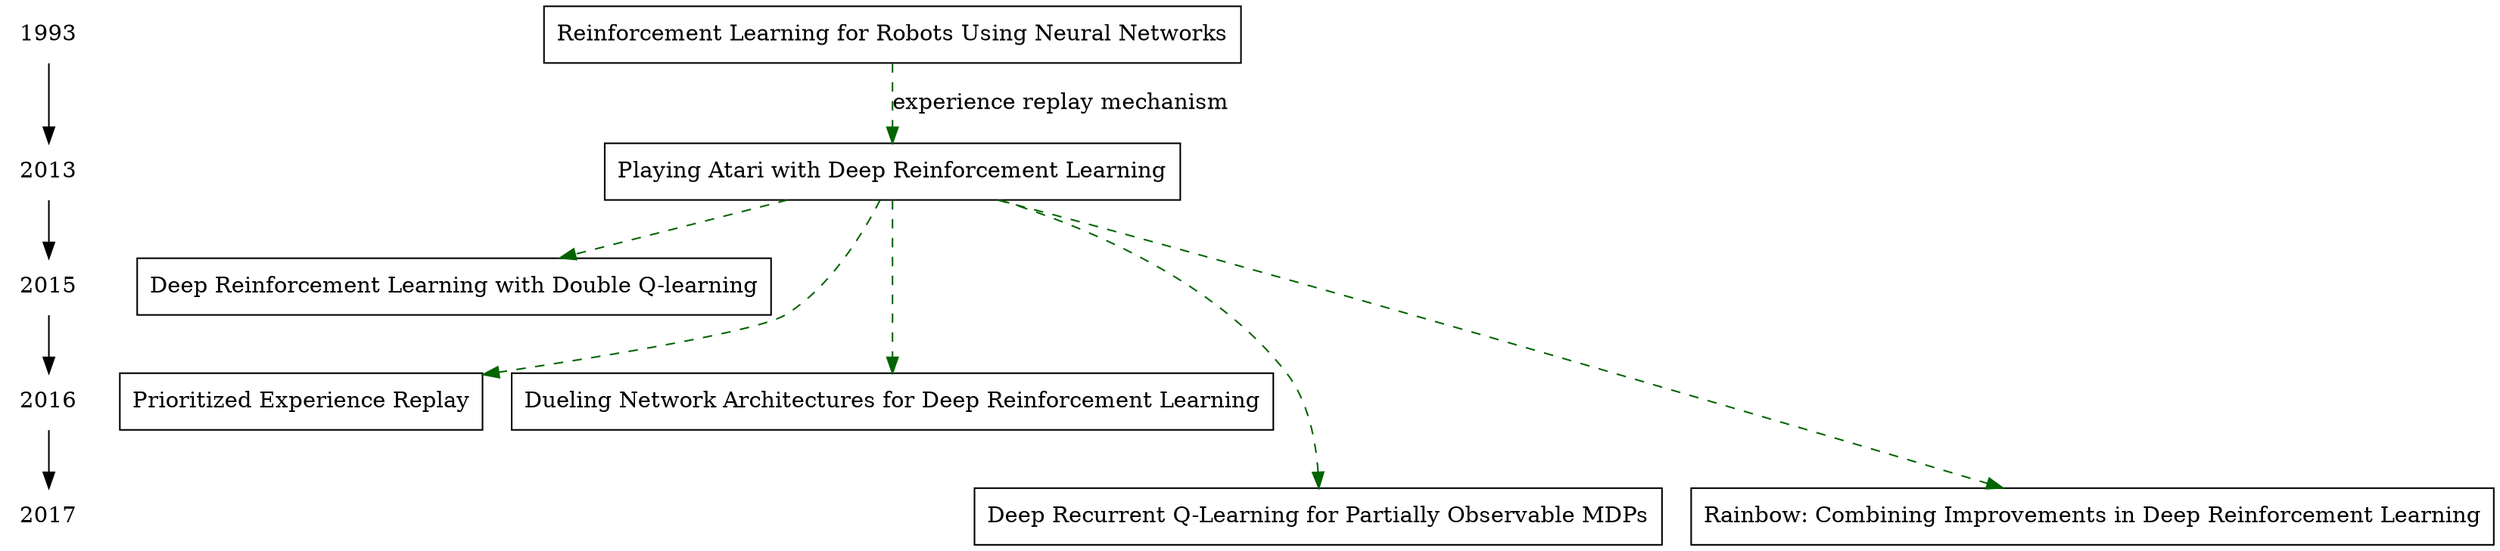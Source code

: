 digraph ML_Math{           //设置分辨率
	{
		node[shape=plaintext]
		"1993"->"2013"->"2015"->"2016"->"2017";
	}
	{
		node[shape=box]
		//1993
		a1993[label="Reinforcement Learning for Robots Using Neural Networks"];
		a2013[label="Playing Atari with Deep Reinforcement Learning"];
		//2015
		a2015[label="Deep Reinforcement Learning with Double Q-learning"]
		//2016
		a2016[label="Prioritized Experience Replay"]
		b2016[label="Dueling Network Architectures for Deep Reinforcement Learning"]
		//2017
		a2017[label="Deep Recurrent Q-Learning for Partially Observable MDPs"]
		b2017[label="Rainbow: Combining Improvements in Deep Reinforcement Learning"]
	}
	{
		edge[color=darkgreen,style=dashed]
		a1993->a2013[label="experience replay mechanism"];
		a2013->a2015;
		a2013->a2016;
		a2013->b2016;
		a2013->a2017;
		a2013->b2017;		
	}

	{
		{rank=same;"1993";a1993;}
		{rank=same;"2013";a2013;}
		{rank=same;"2015";a2015;}
		{rank=same;"2016";a2016;b2016;}
		{rank=same;"2017";a2017;b2017;}
	}
}